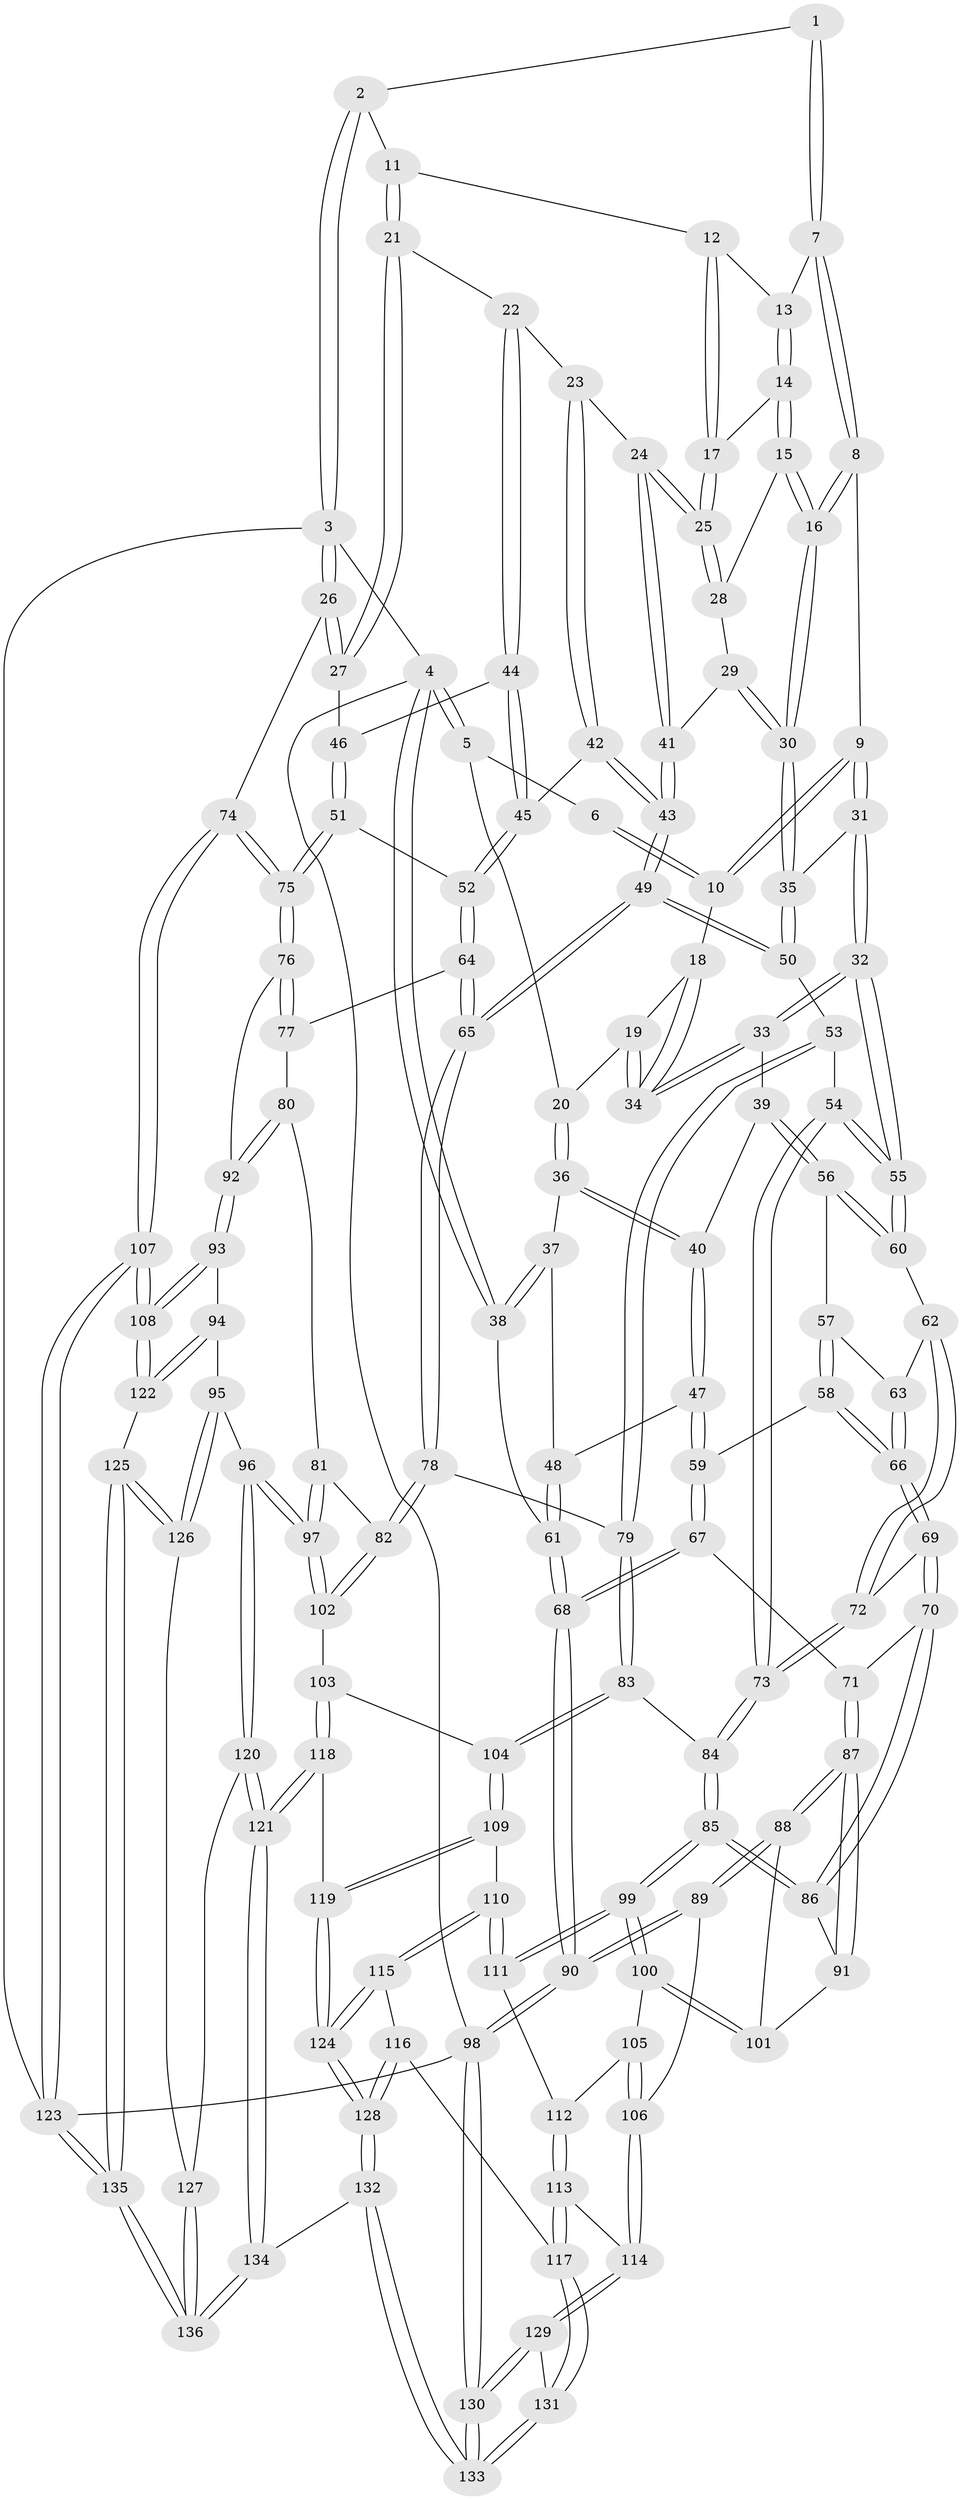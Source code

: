 // Generated by graph-tools (version 1.1) at 2025/11/02/27/25 16:11:53]
// undirected, 136 vertices, 337 edges
graph export_dot {
graph [start="1"]
  node [color=gray90,style=filled];
  1 [pos="+0.5691236960610223+0"];
  2 [pos="+0.9588419906591117+0"];
  3 [pos="+1+0"];
  4 [pos="+0+0"];
  5 [pos="+0.09450336144646677+0"];
  6 [pos="+0.30160740621872817+0"];
  7 [pos="+0.5830076786802327+0.01727991620569226"];
  8 [pos="+0.4998525887388955+0.15140024839578056"];
  9 [pos="+0.44742945315718813+0.16153562805480454"];
  10 [pos="+0.423361541806108+0.1473878367703879"];
  11 [pos="+0.852425058497028+0"];
  12 [pos="+0.7251228032236658+0.08371002255257827"];
  13 [pos="+0.5919423750477832+0.025108009030226957"];
  14 [pos="+0.6552398390425715+0.153023558743281"];
  15 [pos="+0.6323371553663399+0.18812113580533116"];
  16 [pos="+0.5935323020739247+0.20435999937728838"];
  17 [pos="+0.7077123791224385+0.12351296713207943"];
  18 [pos="+0.36008969759523707+0.1684389734810802"];
  19 [pos="+0.18475985109763587+0.1420559505088267"];
  20 [pos="+0.15731248481999394+0.13305663697865466"];
  21 [pos="+0.8684202426832432+0.12638268011997758"];
  22 [pos="+0.8468170253919503+0.2082752837941995"];
  23 [pos="+0.78930046719238+0.225140820703989"];
  24 [pos="+0.7866247766084609+0.22561360040334505"];
  25 [pos="+0.7822105697960287+0.2224266010528185"];
  26 [pos="+1+0.2306499158010545"];
  27 [pos="+1+0.22941949256554228"];
  28 [pos="+0.6487809609306274+0.19784411167097382"];
  29 [pos="+0.6950227542184187+0.2633854194732186"];
  30 [pos="+0.5958088525182549+0.287517867843547"];
  31 [pos="+0.44126787472507123+0.277533963895549"];
  32 [pos="+0.40422925983466346+0.35803125501570754"];
  33 [pos="+0.3093856121666883+0.28809944605381593"];
  34 [pos="+0.31021137149404143+0.26437435831173794"];
  35 [pos="+0.5930939886960049+0.30442049950561073"];
  36 [pos="+0.13556275746794919+0.19092053163811012"];
  37 [pos="+0.09398766065777507+0.215212319838526"];
  38 [pos="+0+0.2508590194567828"];
  39 [pos="+0.21456046558960867+0.31402666989681205"];
  40 [pos="+0.1743670037285291+0.26834868823629593"];
  41 [pos="+0.7365766313792493+0.2856887207545625"];
  42 [pos="+0.8158152467109001+0.3665796026872929"];
  43 [pos="+0.7141435248683436+0.379833448194285"];
  44 [pos="+0.8893091579873281+0.25629457186059285"];
  45 [pos="+0.8248640062964258+0.36696498405489264"];
  46 [pos="+0.9062339425570803+0.26399329651907083"];
  47 [pos="+0.09638797442991111+0.3793104644904446"];
  48 [pos="+0.0503746480406773+0.3409073059313558"];
  49 [pos="+0.6531537063910376+0.4406281292510623"];
  50 [pos="+0.6235824566631167+0.42651778343803787"];
  51 [pos="+0.9464911910726975+0.44513721209816765"];
  52 [pos="+0.8893535524915372+0.4257797145664414"];
  53 [pos="+0.4966020863886539+0.4419216637134636"];
  54 [pos="+0.4231381110236453+0.4415378068157081"];
  55 [pos="+0.4110713160364633+0.42239705433186214"];
  56 [pos="+0.21526801845098056+0.3310030080854151"];
  57 [pos="+0.1779609175981496+0.37270492099507146"];
  58 [pos="+0.1202316267449409+0.39657804600164354"];
  59 [pos="+0.1015536698694085+0.3904428004485606"];
  60 [pos="+0.26688039874851455+0.40809682674418885"];
  61 [pos="+0+0.42052783437506897"];
  62 [pos="+0.23799025435078555+0.44019475817982096"];
  63 [pos="+0.18456931818196454+0.40888513638525886"];
  64 [pos="+0.7343494976301992+0.4875961457201896"];
  65 [pos="+0.6583198673531488+0.4512516508096035"];
  66 [pos="+0.15600807956901963+0.454355341210301"];
  67 [pos="+0.031097589293042273+0.48905401728462866"];
  68 [pos="+0+0.47104026962079276"];
  69 [pos="+0.17227602050865692+0.5177451760075362"];
  70 [pos="+0.15117032542646053+0.5373927768706132"];
  71 [pos="+0.12810645974467844+0.5462599515348344"];
  72 [pos="+0.2009477643457697+0.5085158887349599"];
  73 [pos="+0.3762862768467928+0.5666204159649016"];
  74 [pos="+1+0.5458279199964887"];
  75 [pos="+1+0.5304822705789097"];
  76 [pos="+1+0.5413580308647488"];
  77 [pos="+0.7508304939641703+0.503593415019516"];
  78 [pos="+0.6312821967318858+0.6030816444420103"];
  79 [pos="+0.5479294790502311+0.6318785055652143"];
  80 [pos="+0.798116869157754+0.6135137050305741"];
  81 [pos="+0.7505631890969433+0.6256795740211528"];
  82 [pos="+0.6434463746180631+0.6185565136761121"];
  83 [pos="+0.5369489073842003+0.6382570420992515"];
  84 [pos="+0.3804652851446578+0.6205679486029528"];
  85 [pos="+0.36197526813590075+0.6583297708585275"];
  86 [pos="+0.24083497863662048+0.6396536974222867"];
  87 [pos="+0.1024111869886617+0.6242660355315293"];
  88 [pos="+0.09265026413246366+0.6443986619571861"];
  89 [pos="+0.025181631757204226+0.7493041269292479"];
  90 [pos="+0+0.7513675286802097"];
  91 [pos="+0.22209522951402083+0.6512974750112145"];
  92 [pos="+0.8460460248001141+0.6419298964469364"];
  93 [pos="+0.8345146276710268+0.6917660530965974"];
  94 [pos="+0.814012276812213+0.742679474242937"];
  95 [pos="+0.7627405574475274+0.7733758049184831"];
  96 [pos="+0.7437775235243081+0.7827329284185903"];
  97 [pos="+0.7133453495178554+0.7612894745674348"];
  98 [pos="+0+1"];
  99 [pos="+0.36172369906720664+0.6632643233627311"];
  100 [pos="+0.1827033322370171+0.7211955577400505"];
  101 [pos="+0.20517857905588405+0.6692107968725708"];
  102 [pos="+0.6759975756106732+0.7417998046345252"];
  103 [pos="+0.6519495830007533+0.7503561267796204"];
  104 [pos="+0.5460612381231243+0.7177706458320307"];
  105 [pos="+0.17336556069365805+0.7325495829287602"];
  106 [pos="+0.06712223531201189+0.773404914876131"];
  107 [pos="+1+0.7805427439794071"];
  108 [pos="+1+0.798811528266347"];
  109 [pos="+0.501630702122271+0.7815921696618887"];
  110 [pos="+0.3825930079907314+0.7410190560000042"];
  111 [pos="+0.36208287308076886+0.6714591359747891"];
  112 [pos="+0.2413871984406889+0.7532557269907114"];
  113 [pos="+0.24199882578513213+0.8259852595685319"];
  114 [pos="+0.08639366132328408+0.7978600547683429"];
  115 [pos="+0.36450662494809566+0.7948928151786055"];
  116 [pos="+0.33979731388100826+0.8194334981257558"];
  117 [pos="+0.27445518450004436+0.8518917348171157"];
  118 [pos="+0.553978303523331+0.8454446617621076"];
  119 [pos="+0.5369974053131067+0.8372771410118216"];
  120 [pos="+0.7373821353011907+0.8647363300964123"];
  121 [pos="+0.6525502479442108+1"];
  122 [pos="+0.9734183627478802+0.836989023176989"];
  123 [pos="+1+1"];
  124 [pos="+0.44271394512001316+0.8952239546598857"];
  125 [pos="+0.9171629131214333+0.8855666959357561"];
  126 [pos="+0.9068757155814141+0.8872699636444938"];
  127 [pos="+0.8658076429912673+0.8987307226049631"];
  128 [pos="+0.404588306284804+1"];
  129 [pos="+0.11740641733744886+0.892719519194903"];
  130 [pos="+0+1"];
  131 [pos="+0.25392816252598227+0.922003013274116"];
  132 [pos="+0.3996760343745884+1"];
  133 [pos="+0.3426099372888473+1"];
  134 [pos="+0.6421333536045916+1"];
  135 [pos="+0.9092568623685794+1"];
  136 [pos="+0.7135139304391777+1"];
  1 -- 2;
  1 -- 7;
  1 -- 7;
  2 -- 3;
  2 -- 3;
  2 -- 11;
  3 -- 4;
  3 -- 26;
  3 -- 26;
  3 -- 123;
  4 -- 5;
  4 -- 5;
  4 -- 38;
  4 -- 38;
  4 -- 98;
  5 -- 6;
  5 -- 20;
  6 -- 10;
  6 -- 10;
  7 -- 8;
  7 -- 8;
  7 -- 13;
  8 -- 9;
  8 -- 16;
  8 -- 16;
  9 -- 10;
  9 -- 10;
  9 -- 31;
  9 -- 31;
  10 -- 18;
  11 -- 12;
  11 -- 21;
  11 -- 21;
  12 -- 13;
  12 -- 17;
  12 -- 17;
  13 -- 14;
  13 -- 14;
  14 -- 15;
  14 -- 15;
  14 -- 17;
  15 -- 16;
  15 -- 16;
  15 -- 28;
  16 -- 30;
  16 -- 30;
  17 -- 25;
  17 -- 25;
  18 -- 19;
  18 -- 34;
  18 -- 34;
  19 -- 20;
  19 -- 34;
  19 -- 34;
  20 -- 36;
  20 -- 36;
  21 -- 22;
  21 -- 27;
  21 -- 27;
  22 -- 23;
  22 -- 44;
  22 -- 44;
  23 -- 24;
  23 -- 42;
  23 -- 42;
  24 -- 25;
  24 -- 25;
  24 -- 41;
  24 -- 41;
  25 -- 28;
  25 -- 28;
  26 -- 27;
  26 -- 27;
  26 -- 74;
  27 -- 46;
  28 -- 29;
  29 -- 30;
  29 -- 30;
  29 -- 41;
  30 -- 35;
  30 -- 35;
  31 -- 32;
  31 -- 32;
  31 -- 35;
  32 -- 33;
  32 -- 33;
  32 -- 55;
  32 -- 55;
  33 -- 34;
  33 -- 34;
  33 -- 39;
  35 -- 50;
  35 -- 50;
  36 -- 37;
  36 -- 40;
  36 -- 40;
  37 -- 38;
  37 -- 38;
  37 -- 48;
  38 -- 61;
  39 -- 40;
  39 -- 56;
  39 -- 56;
  40 -- 47;
  40 -- 47;
  41 -- 43;
  41 -- 43;
  42 -- 43;
  42 -- 43;
  42 -- 45;
  43 -- 49;
  43 -- 49;
  44 -- 45;
  44 -- 45;
  44 -- 46;
  45 -- 52;
  45 -- 52;
  46 -- 51;
  46 -- 51;
  47 -- 48;
  47 -- 59;
  47 -- 59;
  48 -- 61;
  48 -- 61;
  49 -- 50;
  49 -- 50;
  49 -- 65;
  49 -- 65;
  50 -- 53;
  51 -- 52;
  51 -- 75;
  51 -- 75;
  52 -- 64;
  52 -- 64;
  53 -- 54;
  53 -- 79;
  53 -- 79;
  54 -- 55;
  54 -- 55;
  54 -- 73;
  54 -- 73;
  55 -- 60;
  55 -- 60;
  56 -- 57;
  56 -- 60;
  56 -- 60;
  57 -- 58;
  57 -- 58;
  57 -- 63;
  58 -- 59;
  58 -- 66;
  58 -- 66;
  59 -- 67;
  59 -- 67;
  60 -- 62;
  61 -- 68;
  61 -- 68;
  62 -- 63;
  62 -- 72;
  62 -- 72;
  63 -- 66;
  63 -- 66;
  64 -- 65;
  64 -- 65;
  64 -- 77;
  65 -- 78;
  65 -- 78;
  66 -- 69;
  66 -- 69;
  67 -- 68;
  67 -- 68;
  67 -- 71;
  68 -- 90;
  68 -- 90;
  69 -- 70;
  69 -- 70;
  69 -- 72;
  70 -- 71;
  70 -- 86;
  70 -- 86;
  71 -- 87;
  71 -- 87;
  72 -- 73;
  72 -- 73;
  73 -- 84;
  73 -- 84;
  74 -- 75;
  74 -- 75;
  74 -- 107;
  74 -- 107;
  75 -- 76;
  75 -- 76;
  76 -- 77;
  76 -- 77;
  76 -- 92;
  77 -- 80;
  78 -- 79;
  78 -- 82;
  78 -- 82;
  79 -- 83;
  79 -- 83;
  80 -- 81;
  80 -- 92;
  80 -- 92;
  81 -- 82;
  81 -- 97;
  81 -- 97;
  82 -- 102;
  82 -- 102;
  83 -- 84;
  83 -- 104;
  83 -- 104;
  84 -- 85;
  84 -- 85;
  85 -- 86;
  85 -- 86;
  85 -- 99;
  85 -- 99;
  86 -- 91;
  87 -- 88;
  87 -- 88;
  87 -- 91;
  87 -- 91;
  88 -- 89;
  88 -- 89;
  88 -- 101;
  89 -- 90;
  89 -- 90;
  89 -- 106;
  90 -- 98;
  90 -- 98;
  91 -- 101;
  92 -- 93;
  92 -- 93;
  93 -- 94;
  93 -- 108;
  93 -- 108;
  94 -- 95;
  94 -- 122;
  94 -- 122;
  95 -- 96;
  95 -- 126;
  95 -- 126;
  96 -- 97;
  96 -- 97;
  96 -- 120;
  96 -- 120;
  97 -- 102;
  97 -- 102;
  98 -- 130;
  98 -- 130;
  98 -- 123;
  99 -- 100;
  99 -- 100;
  99 -- 111;
  99 -- 111;
  100 -- 101;
  100 -- 101;
  100 -- 105;
  102 -- 103;
  103 -- 104;
  103 -- 118;
  103 -- 118;
  104 -- 109;
  104 -- 109;
  105 -- 106;
  105 -- 106;
  105 -- 112;
  106 -- 114;
  106 -- 114;
  107 -- 108;
  107 -- 108;
  107 -- 123;
  107 -- 123;
  108 -- 122;
  108 -- 122;
  109 -- 110;
  109 -- 119;
  109 -- 119;
  110 -- 111;
  110 -- 111;
  110 -- 115;
  110 -- 115;
  111 -- 112;
  112 -- 113;
  112 -- 113;
  113 -- 114;
  113 -- 117;
  113 -- 117;
  114 -- 129;
  114 -- 129;
  115 -- 116;
  115 -- 124;
  115 -- 124;
  116 -- 117;
  116 -- 128;
  116 -- 128;
  117 -- 131;
  117 -- 131;
  118 -- 119;
  118 -- 121;
  118 -- 121;
  119 -- 124;
  119 -- 124;
  120 -- 121;
  120 -- 121;
  120 -- 127;
  121 -- 134;
  121 -- 134;
  122 -- 125;
  123 -- 135;
  123 -- 135;
  124 -- 128;
  124 -- 128;
  125 -- 126;
  125 -- 126;
  125 -- 135;
  125 -- 135;
  126 -- 127;
  127 -- 136;
  127 -- 136;
  128 -- 132;
  128 -- 132;
  129 -- 130;
  129 -- 130;
  129 -- 131;
  130 -- 133;
  130 -- 133;
  131 -- 133;
  131 -- 133;
  132 -- 133;
  132 -- 133;
  132 -- 134;
  134 -- 136;
  134 -- 136;
  135 -- 136;
  135 -- 136;
}
